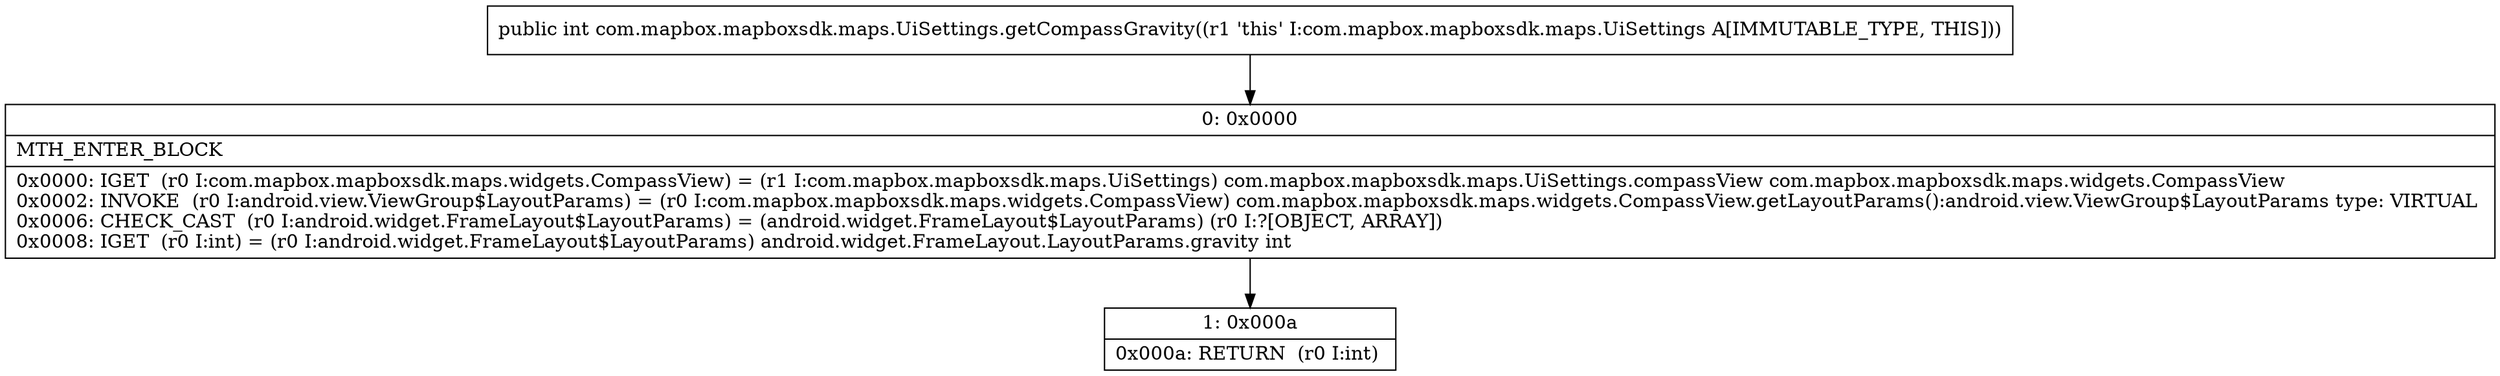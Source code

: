 digraph "CFG forcom.mapbox.mapboxsdk.maps.UiSettings.getCompassGravity()I" {
Node_0 [shape=record,label="{0\:\ 0x0000|MTH_ENTER_BLOCK\l|0x0000: IGET  (r0 I:com.mapbox.mapboxsdk.maps.widgets.CompassView) = (r1 I:com.mapbox.mapboxsdk.maps.UiSettings) com.mapbox.mapboxsdk.maps.UiSettings.compassView com.mapbox.mapboxsdk.maps.widgets.CompassView \l0x0002: INVOKE  (r0 I:android.view.ViewGroup$LayoutParams) = (r0 I:com.mapbox.mapboxsdk.maps.widgets.CompassView) com.mapbox.mapboxsdk.maps.widgets.CompassView.getLayoutParams():android.view.ViewGroup$LayoutParams type: VIRTUAL \l0x0006: CHECK_CAST  (r0 I:android.widget.FrameLayout$LayoutParams) = (android.widget.FrameLayout$LayoutParams) (r0 I:?[OBJECT, ARRAY]) \l0x0008: IGET  (r0 I:int) = (r0 I:android.widget.FrameLayout$LayoutParams) android.widget.FrameLayout.LayoutParams.gravity int \l}"];
Node_1 [shape=record,label="{1\:\ 0x000a|0x000a: RETURN  (r0 I:int) \l}"];
MethodNode[shape=record,label="{public int com.mapbox.mapboxsdk.maps.UiSettings.getCompassGravity((r1 'this' I:com.mapbox.mapboxsdk.maps.UiSettings A[IMMUTABLE_TYPE, THIS])) }"];
MethodNode -> Node_0;
Node_0 -> Node_1;
}

